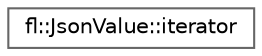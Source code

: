 digraph "Graphical Class Hierarchy"
{
 // INTERACTIVE_SVG=YES
 // LATEX_PDF_SIZE
  bgcolor="transparent";
  edge [fontname=Helvetica,fontsize=10,labelfontname=Helvetica,labelfontsize=10];
  node [fontname=Helvetica,fontsize=10,shape=box,height=0.2,width=0.4];
  rankdir="LR";
  Node0 [id="Node000000",label="fl::JsonValue::iterator",height=0.2,width=0.4,color="grey40", fillcolor="white", style="filled",URL="$d5/d80/classfl_1_1_json_value_1_1iterator.html",tooltip=" "];
}
